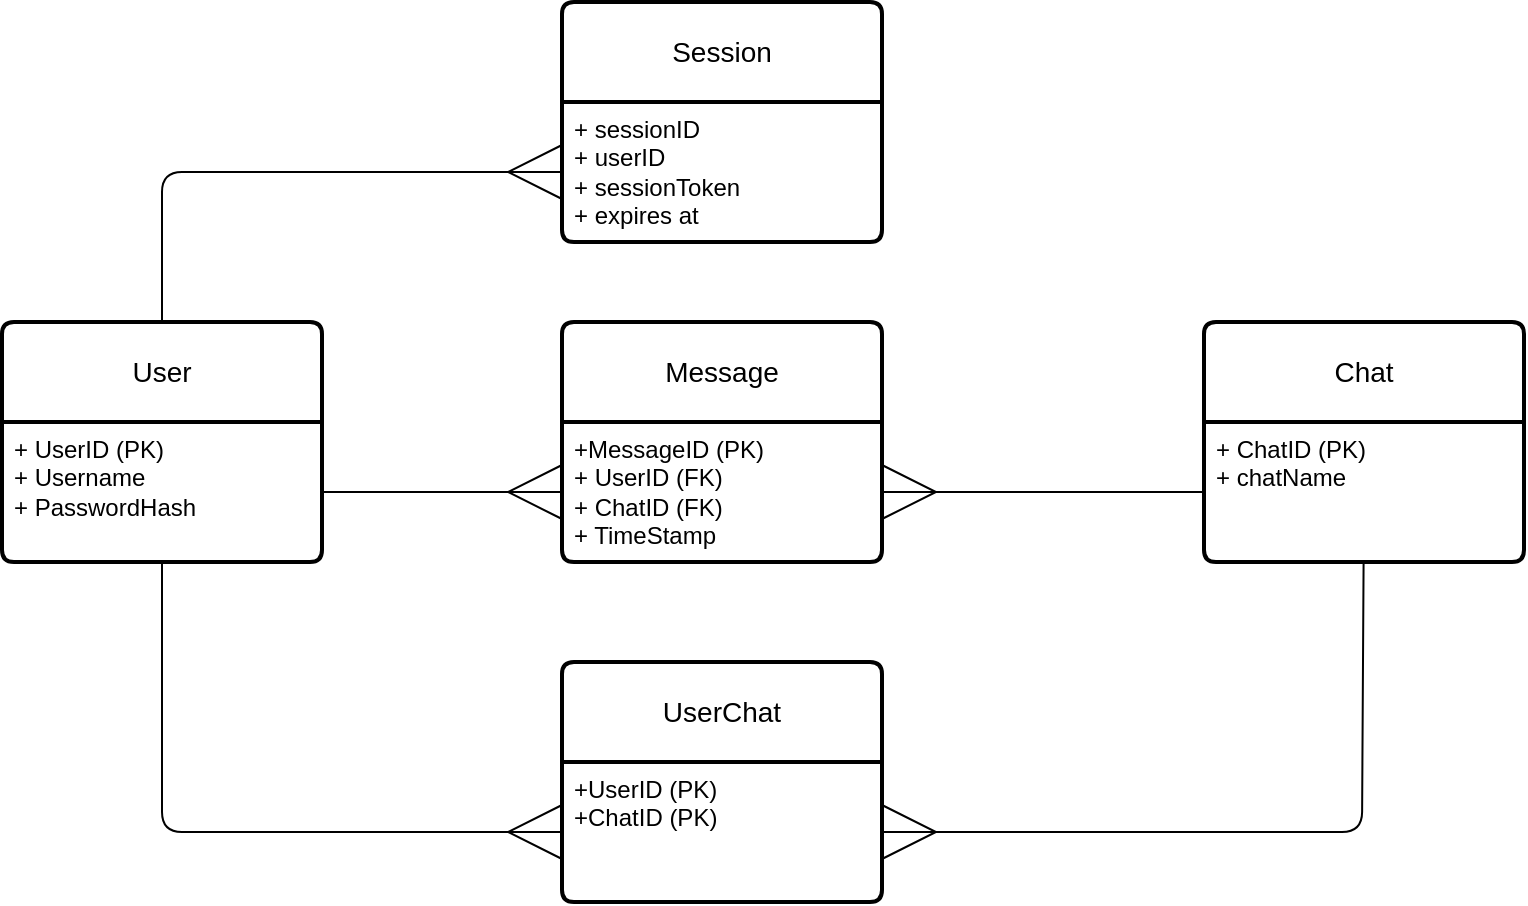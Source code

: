 <mxfile>
    <diagram id="ZyHNuYjBhJtXytawMw5O" name="Page-1">
        <mxGraphModel dx="912" dy="653" grid="1" gridSize="10" guides="1" tooltips="1" connect="1" arrows="1" fold="1" page="1" pageScale="1" pageWidth="827" pageHeight="1169" background="none" math="0" shadow="0">
            <root>
                <mxCell id="0"/>
                <mxCell id="1" parent="0"/>
                <mxCell id="30" style="edgeStyle=none;html=1;entryX=0;entryY=0.5;entryDx=0;entryDy=0;endArrow=ERmany;endFill=0;endSize=25;" edge="1" parent="1" source="15" target="29">
                    <mxGeometry relative="1" as="geometry">
                        <Array as="points">
                            <mxPoint x="120" y="125"/>
                        </Array>
                    </mxGeometry>
                </mxCell>
                <mxCell id="15" value="User" style="swimlane;childLayout=stackLayout;horizontal=1;startSize=50;horizontalStack=0;rounded=1;fontSize=14;fontStyle=0;strokeWidth=2;resizeParent=0;resizeLast=1;shadow=0;dashed=0;align=center;arcSize=4;whiteSpace=wrap;html=1;" parent="1" vertex="1">
                    <mxGeometry x="40" y="200" width="160" height="120" as="geometry"/>
                </mxCell>
                <mxCell id="16" value="+ UserID (PK)&lt;div&gt;+ Username&lt;/div&gt;&lt;div&gt;+ PasswordHash&lt;/div&gt;" style="align=left;strokeColor=none;fillColor=none;spacingLeft=4;fontSize=12;verticalAlign=top;resizable=0;rotatable=0;part=1;html=1;" parent="15" vertex="1">
                    <mxGeometry y="50" width="160" height="70" as="geometry"/>
                </mxCell>
                <mxCell id="17" value="Chat" style="swimlane;childLayout=stackLayout;horizontal=1;startSize=50;horizontalStack=0;rounded=1;fontSize=14;fontStyle=0;strokeWidth=2;resizeParent=0;resizeLast=1;shadow=0;dashed=0;align=center;arcSize=4;whiteSpace=wrap;html=1;" parent="1" vertex="1">
                    <mxGeometry x="641" y="200" width="160" height="120" as="geometry"/>
                </mxCell>
                <mxCell id="18" value="+ ChatID (PK)&lt;div&gt;+ chatName&lt;/div&gt;" style="align=left;strokeColor=none;fillColor=none;spacingLeft=4;fontSize=12;verticalAlign=top;resizable=0;rotatable=0;part=1;html=1;" parent="17" vertex="1">
                    <mxGeometry y="50" width="160" height="70" as="geometry"/>
                </mxCell>
                <mxCell id="19" value="Message" style="swimlane;childLayout=stackLayout;horizontal=1;startSize=50;horizontalStack=0;rounded=1;fontSize=14;fontStyle=0;strokeWidth=2;resizeParent=0;resizeLast=1;shadow=0;dashed=0;align=center;arcSize=4;whiteSpace=wrap;html=1;" parent="1" vertex="1">
                    <mxGeometry x="320" y="200" width="160" height="120" as="geometry"/>
                </mxCell>
                <mxCell id="20" value="+MessageID (PK)&lt;br&gt;&lt;div&gt;+ UserID (FK)&lt;/div&gt;&lt;div&gt;+ ChatID (FK)&lt;/div&gt;&lt;div&gt;+ TimeStamp&lt;/div&gt;" style="align=left;strokeColor=none;fillColor=none;spacingLeft=4;fontSize=12;verticalAlign=top;resizable=0;rotatable=0;part=1;html=1;" parent="19" vertex="1">
                    <mxGeometry y="50" width="160" height="70" as="geometry"/>
                </mxCell>
                <mxCell id="21" style="edgeStyle=none;html=1;entryX=0;entryY=0.5;entryDx=0;entryDy=0;endArrow=ERmany;endFill=0;strokeWidth=1;endSize=25;" parent="1" source="16" target="20" edge="1">
                    <mxGeometry relative="1" as="geometry"/>
                </mxCell>
                <mxCell id="23" style="edgeStyle=none;html=1;entryX=1;entryY=0.5;entryDx=0;entryDy=0;endArrow=ERmany;endFill=0;endSize=25;" parent="1" source="18" target="20" edge="1">
                    <mxGeometry relative="1" as="geometry"/>
                </mxCell>
                <mxCell id="24" value="UserChat" style="swimlane;childLayout=stackLayout;horizontal=1;startSize=50;horizontalStack=0;rounded=1;fontSize=14;fontStyle=0;strokeWidth=2;resizeParent=0;resizeLast=1;shadow=0;dashed=0;align=center;arcSize=4;whiteSpace=wrap;html=1;" parent="1" vertex="1">
                    <mxGeometry x="320" y="370" width="160" height="120" as="geometry"/>
                </mxCell>
                <mxCell id="25" value="+UserID (PK)&lt;br&gt;+ChatID (PK)" style="align=left;strokeColor=none;fillColor=none;spacingLeft=4;fontSize=12;verticalAlign=top;resizable=0;rotatable=0;part=1;html=1;" parent="24" vertex="1">
                    <mxGeometry y="50" width="160" height="70" as="geometry"/>
                </mxCell>
                <mxCell id="26" style="edgeStyle=none;html=1;entryX=0;entryY=0.5;entryDx=0;entryDy=0;endArrow=ERmany;endFill=0;endSize=25;" parent="1" source="16" target="25" edge="1">
                    <mxGeometry relative="1" as="geometry">
                        <Array as="points">
                            <mxPoint x="120" y="455"/>
                        </Array>
                    </mxGeometry>
                </mxCell>
                <mxCell id="27" style="edgeStyle=none;html=1;entryX=1;entryY=0.5;entryDx=0;entryDy=0;endSize=25;endArrow=ERmany;endFill=0;" parent="1" source="18" target="25" edge="1">
                    <mxGeometry relative="1" as="geometry">
                        <Array as="points">
                            <mxPoint x="720" y="455"/>
                        </Array>
                    </mxGeometry>
                </mxCell>
                <mxCell id="28" value="Session" style="swimlane;childLayout=stackLayout;horizontal=1;startSize=50;horizontalStack=0;rounded=1;fontSize=14;fontStyle=0;strokeWidth=2;resizeParent=0;resizeLast=1;shadow=0;dashed=0;align=center;arcSize=4;whiteSpace=wrap;html=1;" vertex="1" parent="1">
                    <mxGeometry x="320" y="40" width="160" height="120" as="geometry"/>
                </mxCell>
                <mxCell id="29" value="+ sessionID&lt;br&gt;&lt;div&gt;+ userID&lt;/div&gt;&lt;div&gt;+ sessionToken&lt;/div&gt;&lt;div&gt;+ expires at&lt;/div&gt;" style="align=left;strokeColor=none;fillColor=none;spacingLeft=4;fontSize=12;verticalAlign=top;resizable=0;rotatable=0;part=1;html=1;" vertex="1" parent="28">
                    <mxGeometry y="50" width="160" height="70" as="geometry"/>
                </mxCell>
            </root>
        </mxGraphModel>
    </diagram>
</mxfile>